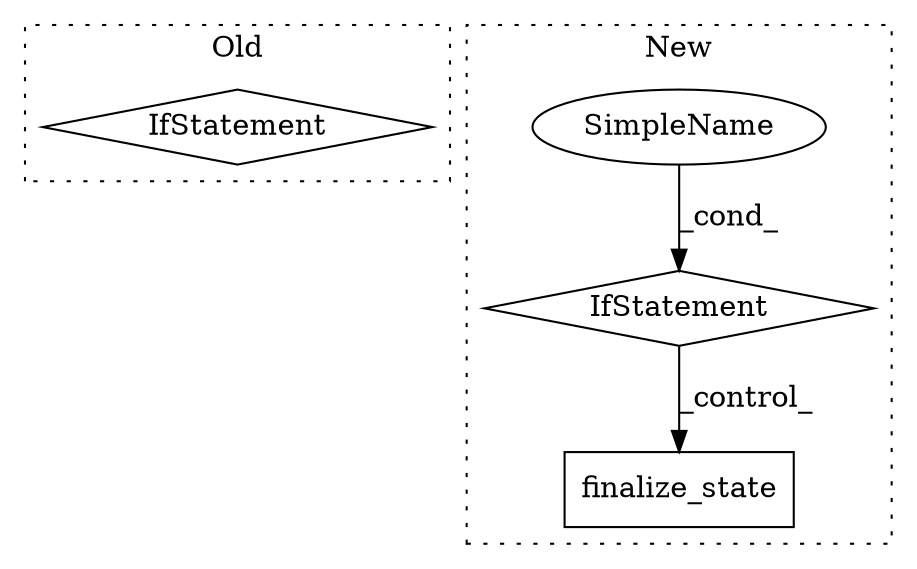digraph G {
subgraph cluster0 {
1 [label="IfStatement" a="25" s="3901,3959" l="4,2" shape="diamond"];
label = "Old";
style="dotted";
}
subgraph cluster1 {
2 [label="finalize_state" a="32" s="3840" l="16" shape="box"];
3 [label="IfStatement" a="25" s="3438,3465" l="4,2" shape="diamond"];
4 [label="SimpleName" a="42" s="" l="" shape="ellipse"];
label = "New";
style="dotted";
}
3 -> 2 [label="_control_"];
4 -> 3 [label="_cond_"];
}